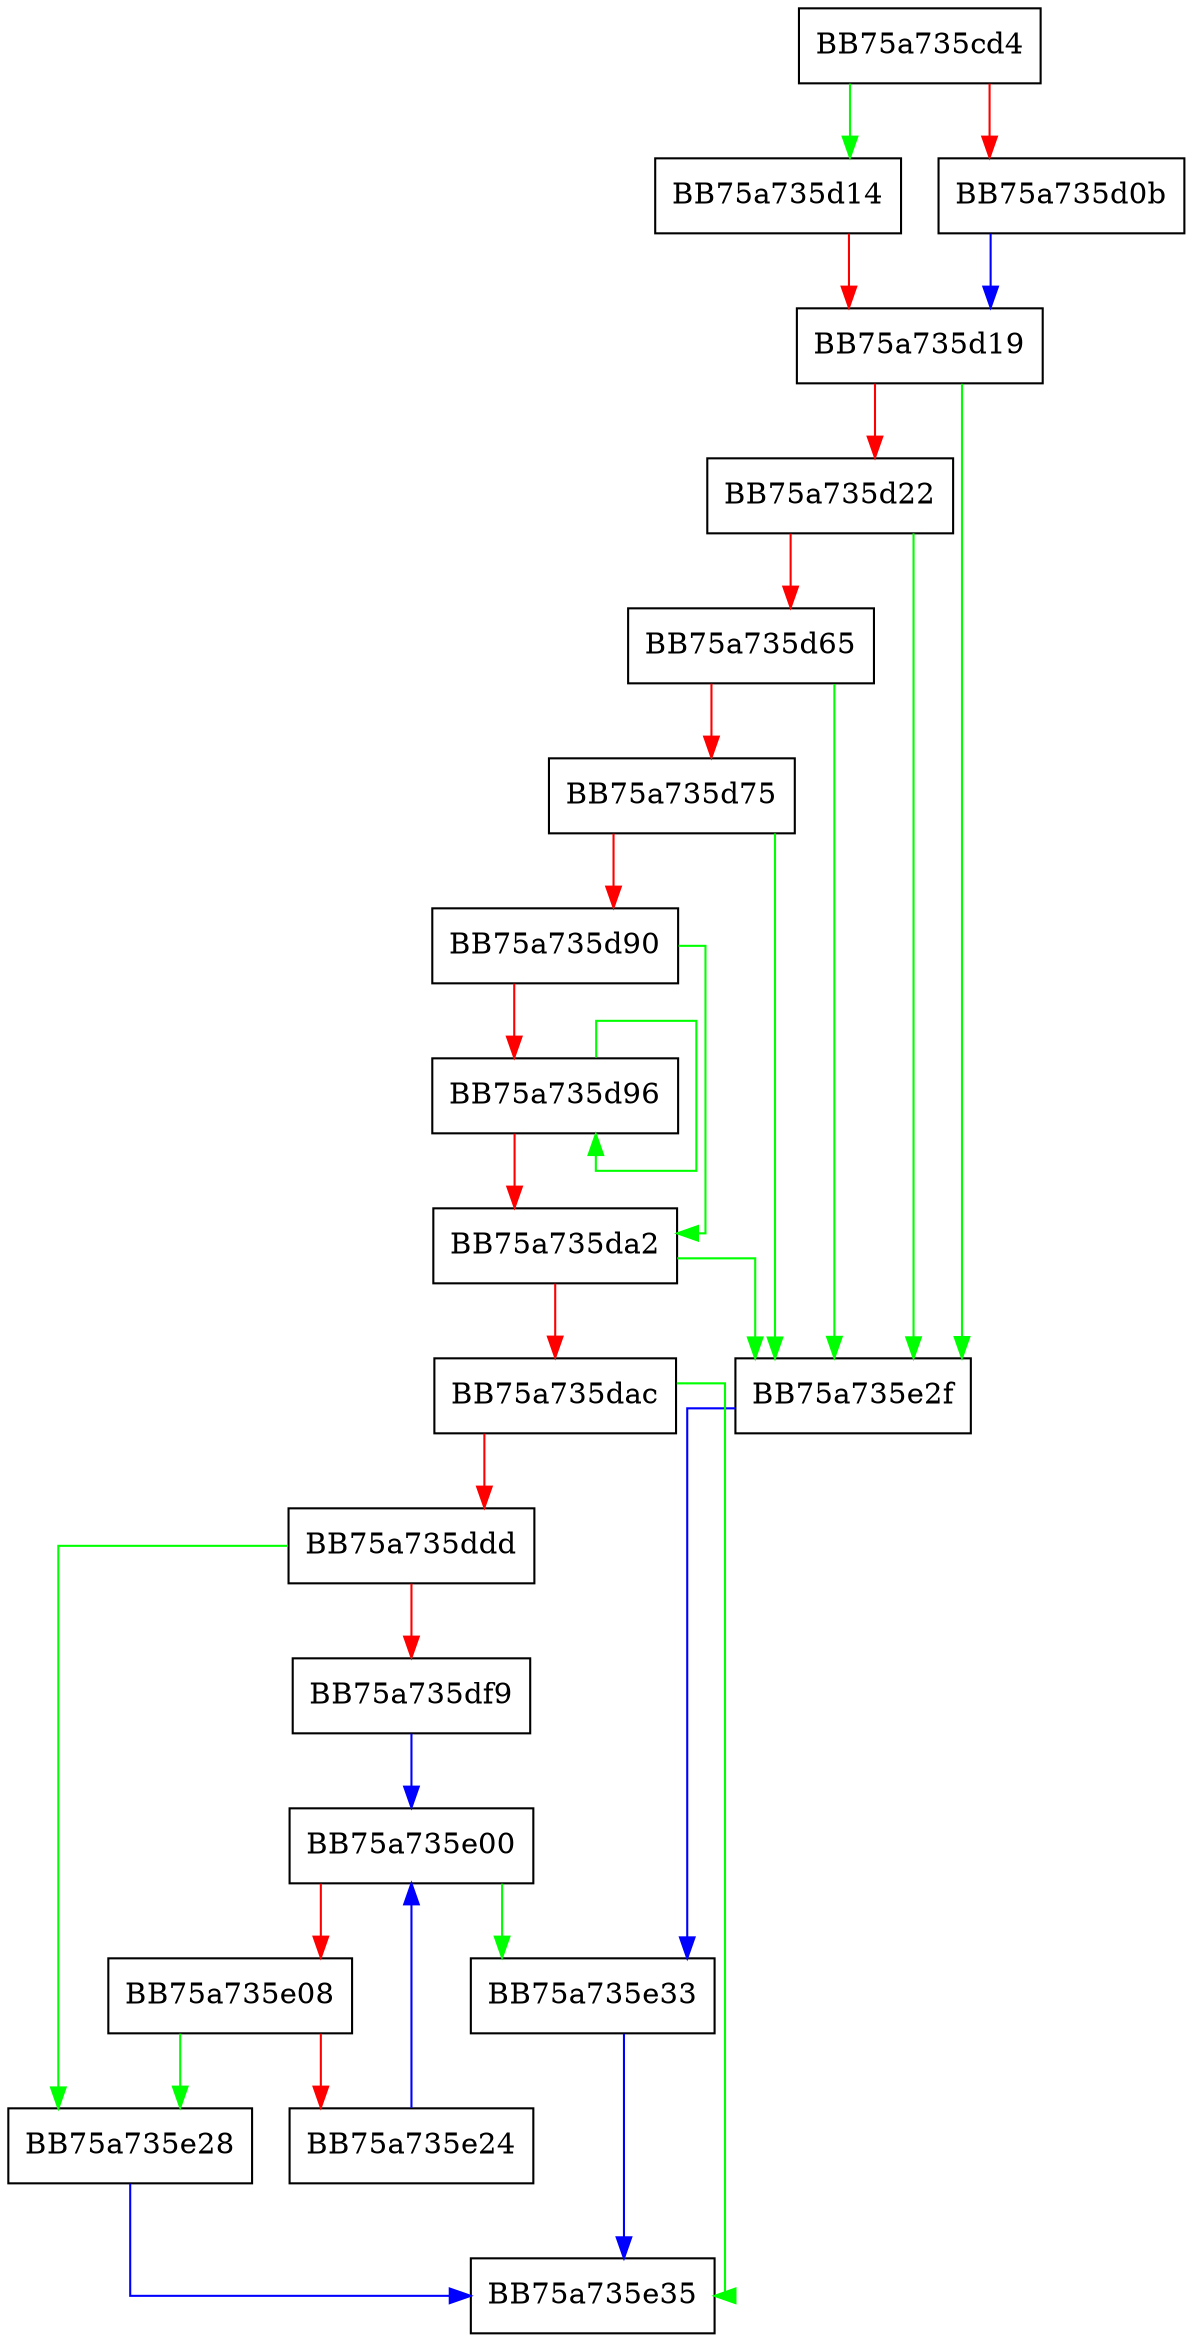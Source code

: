 digraph Create_DecodeObjectStruct {
  node [shape="box"];
  graph [splines=ortho];
  BB75a735cd4 -> BB75a735d14 [color="green"];
  BB75a735cd4 -> BB75a735d0b [color="red"];
  BB75a735d0b -> BB75a735d19 [color="blue"];
  BB75a735d14 -> BB75a735d19 [color="red"];
  BB75a735d19 -> BB75a735e2f [color="green"];
  BB75a735d19 -> BB75a735d22 [color="red"];
  BB75a735d22 -> BB75a735e2f [color="green"];
  BB75a735d22 -> BB75a735d65 [color="red"];
  BB75a735d65 -> BB75a735e2f [color="green"];
  BB75a735d65 -> BB75a735d75 [color="red"];
  BB75a735d75 -> BB75a735e2f [color="green"];
  BB75a735d75 -> BB75a735d90 [color="red"];
  BB75a735d90 -> BB75a735da2 [color="green"];
  BB75a735d90 -> BB75a735d96 [color="red"];
  BB75a735d96 -> BB75a735d96 [color="green"];
  BB75a735d96 -> BB75a735da2 [color="red"];
  BB75a735da2 -> BB75a735e2f [color="green"];
  BB75a735da2 -> BB75a735dac [color="red"];
  BB75a735dac -> BB75a735e35 [color="green"];
  BB75a735dac -> BB75a735ddd [color="red"];
  BB75a735ddd -> BB75a735e28 [color="green"];
  BB75a735ddd -> BB75a735df9 [color="red"];
  BB75a735df9 -> BB75a735e00 [color="blue"];
  BB75a735e00 -> BB75a735e33 [color="green"];
  BB75a735e00 -> BB75a735e08 [color="red"];
  BB75a735e08 -> BB75a735e28 [color="green"];
  BB75a735e08 -> BB75a735e24 [color="red"];
  BB75a735e24 -> BB75a735e00 [color="blue"];
  BB75a735e28 -> BB75a735e35 [color="blue"];
  BB75a735e2f -> BB75a735e33 [color="blue"];
  BB75a735e33 -> BB75a735e35 [color="blue"];
}